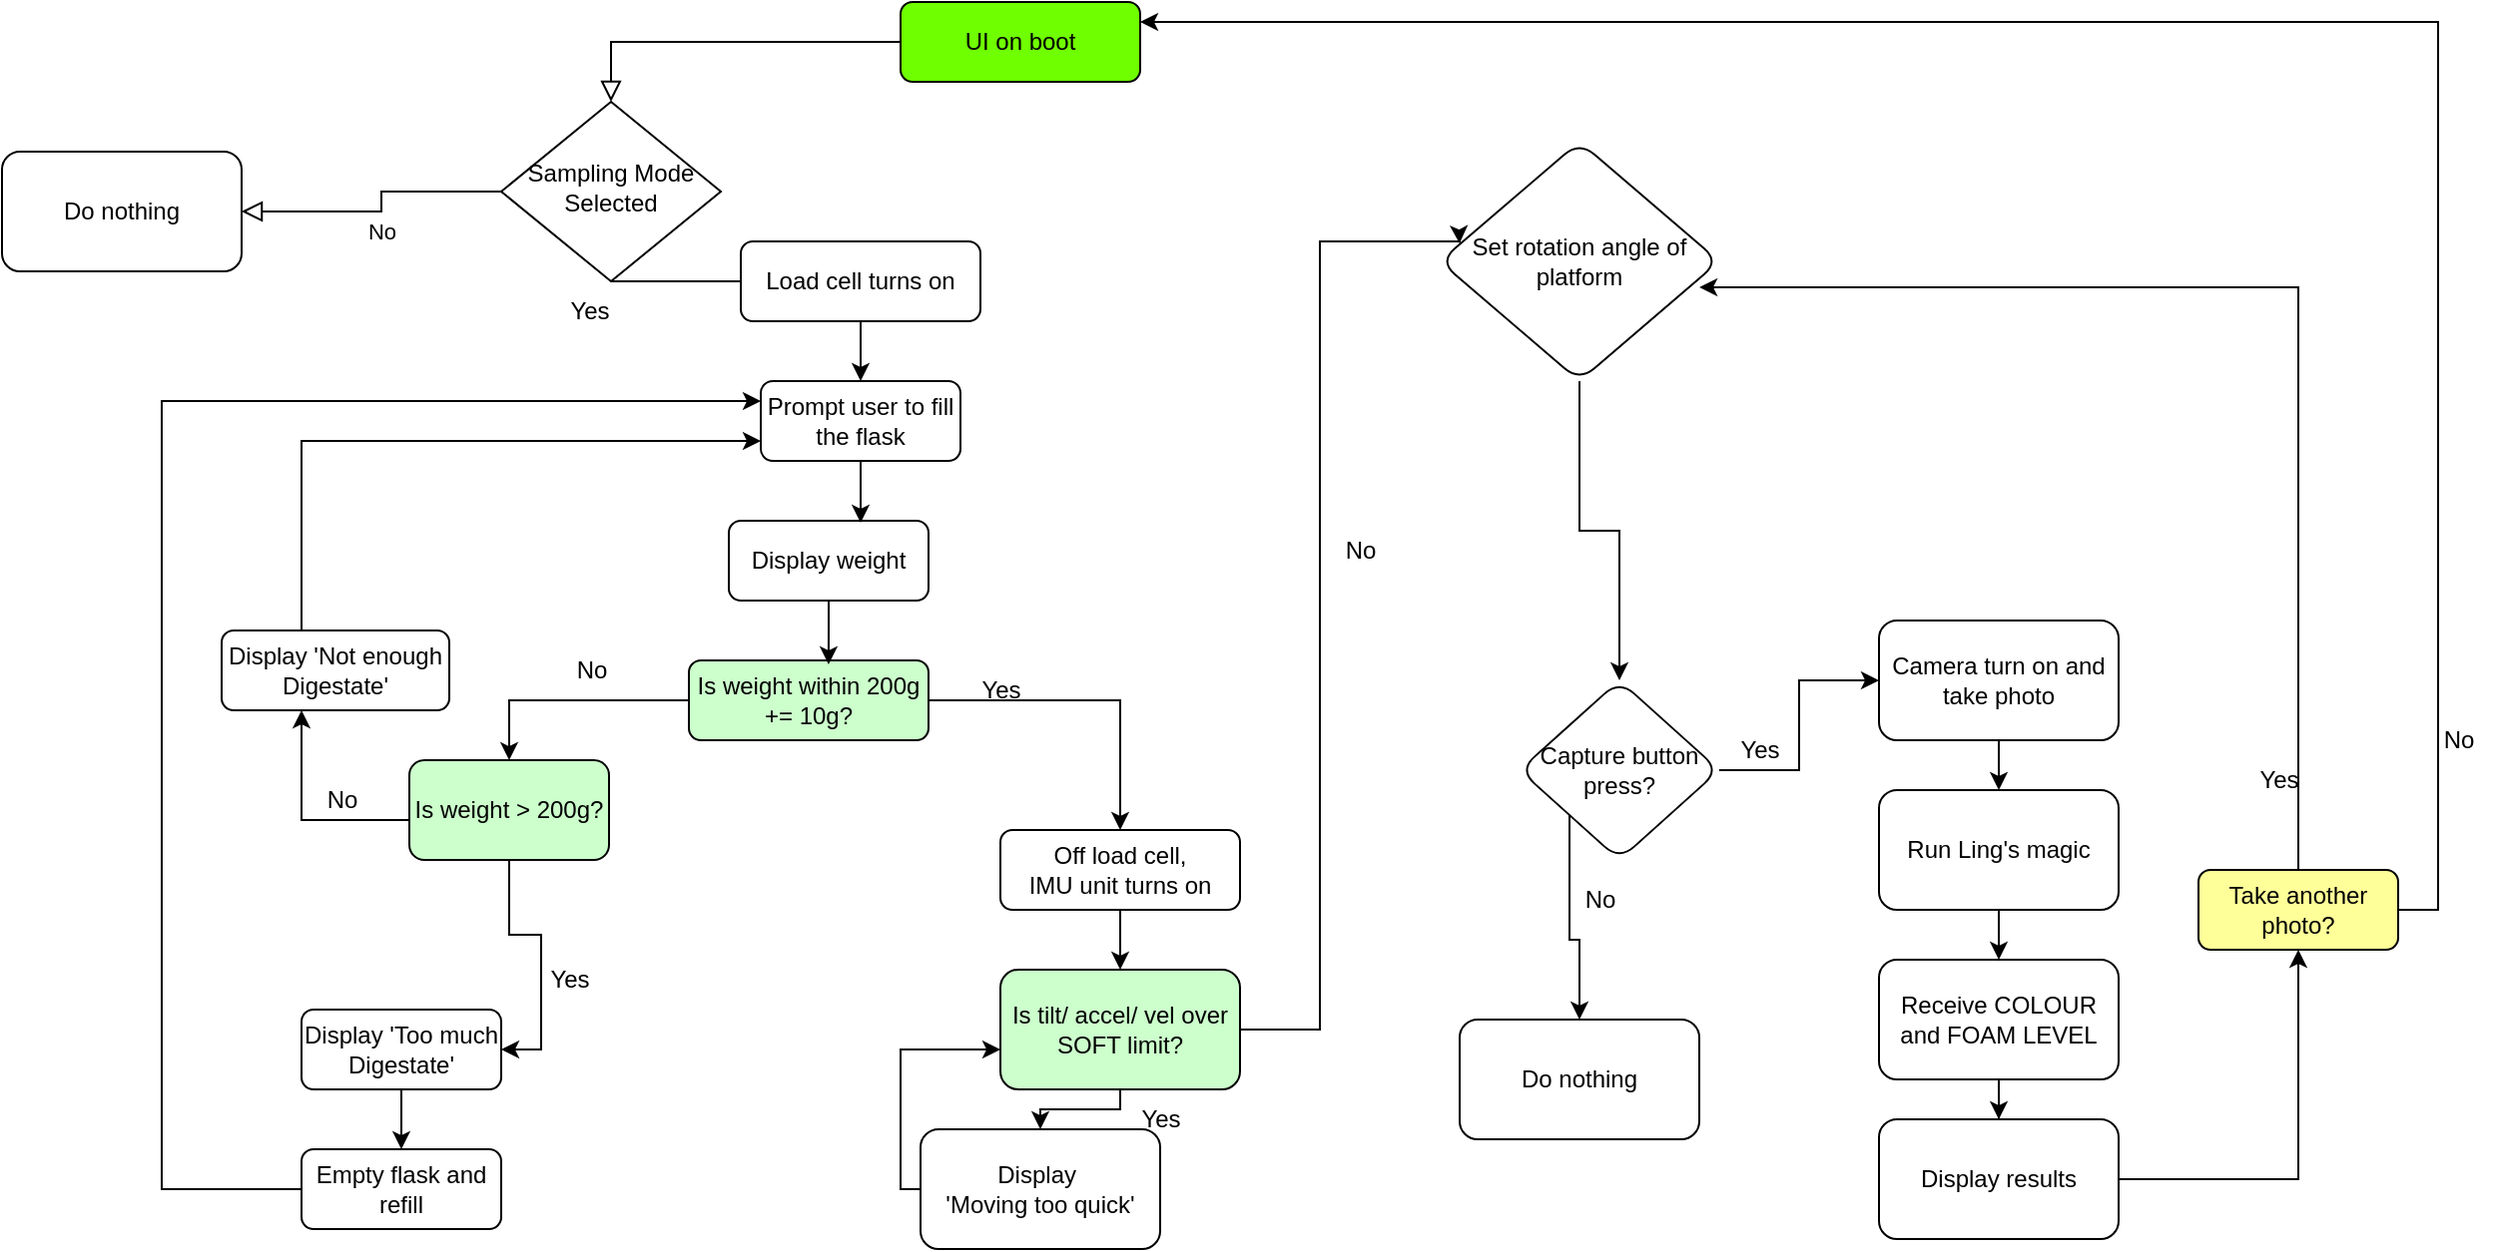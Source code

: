 <mxfile version="20.3.6" type="device"><diagram id="C5RBs43oDa-KdzZeNtuy" name="Page-1"><mxGraphModel dx="1421" dy="786" grid="1" gridSize="10" guides="1" tooltips="1" connect="1" arrows="1" fold="1" page="1" pageScale="1" pageWidth="827" pageHeight="1169" math="0" shadow="0"><root><mxCell id="WIyWlLk6GJQsqaUBKTNV-0"/><mxCell id="WIyWlLk6GJQsqaUBKTNV-1" parent="WIyWlLk6GJQsqaUBKTNV-0"/><mxCell id="WIyWlLk6GJQsqaUBKTNV-2" value="" style="rounded=0;html=1;jettySize=auto;orthogonalLoop=1;fontSize=11;endArrow=block;endFill=0;endSize=8;strokeWidth=1;shadow=0;labelBackgroundColor=none;edgeStyle=orthogonalEdgeStyle;" parent="WIyWlLk6GJQsqaUBKTNV-1" source="WIyWlLk6GJQsqaUBKTNV-3" target="WIyWlLk6GJQsqaUBKTNV-6" edge="1"><mxGeometry relative="1" as="geometry"/></mxCell><mxCell id="WIyWlLk6GJQsqaUBKTNV-3" value="UI on boot" style="rounded=1;whiteSpace=wrap;html=1;fontSize=12;glass=0;strokeWidth=1;shadow=0;fillColor=#6FFF00;" parent="WIyWlLk6GJQsqaUBKTNV-1" vertex="1"><mxGeometry x="650" y="90" width="120" height="40" as="geometry"/></mxCell><mxCell id="WIyWlLk6GJQsqaUBKTNV-5" value="No" style="edgeStyle=orthogonalEdgeStyle;rounded=0;html=1;jettySize=auto;orthogonalLoop=1;fontSize=11;endArrow=block;endFill=0;endSize=8;strokeWidth=1;shadow=0;labelBackgroundColor=none;entryX=1;entryY=0.5;entryDx=0;entryDy=0;" parent="WIyWlLk6GJQsqaUBKTNV-1" source="WIyWlLk6GJQsqaUBKTNV-6" target="CLaUOM5KJfuJTvxzWpVy-11" edge="1"><mxGeometry y="10" relative="1" as="geometry"><mxPoint as="offset"/><Array as="points"><mxPoint x="390" y="185"/><mxPoint x="390" y="195"/></Array><mxPoint x="350" y="260" as="targetPoint"/></mxGeometry></mxCell><mxCell id="WIyWlLk6GJQsqaUBKTNV-6" value="Sampling Mode Selected" style="rhombus;whiteSpace=wrap;html=1;shadow=0;fontFamily=Helvetica;fontSize=12;align=center;strokeWidth=1;spacing=6;spacingTop=-4;" parent="WIyWlLk6GJQsqaUBKTNV-1" vertex="1"><mxGeometry x="450" y="140" width="110" height="90" as="geometry"/></mxCell><mxCell id="VFZt3qEP5rl9xNziF2kw-5" value="Yes" style="text;html=1;align=center;verticalAlign=middle;resizable=0;points=[];autosize=1;strokeColor=none;fillColor=none;" parent="WIyWlLk6GJQsqaUBKTNV-1" vertex="1"><mxGeometry x="474" y="230" width="40" height="30" as="geometry"/></mxCell><mxCell id="SoK5vtepGy54f455bsUk-5" style="edgeStyle=orthogonalEdgeStyle;rounded=0;orthogonalLoop=1;jettySize=auto;html=1;entryX=0.5;entryY=0;entryDx=0;entryDy=0;" edge="1" parent="WIyWlLk6GJQsqaUBKTNV-1" source="VFZt3qEP5rl9xNziF2kw-11" target="SoK5vtepGy54f455bsUk-1"><mxGeometry relative="1" as="geometry"/></mxCell><mxCell id="VFZt3qEP5rl9xNziF2kw-11" value="Load cell turns on" style="rounded=1;whiteSpace=wrap;html=1;fontSize=12;glass=0;strokeWidth=1;shadow=0;" parent="WIyWlLk6GJQsqaUBKTNV-1" vertex="1"><mxGeometry x="570" y="210" width="120" height="40" as="geometry"/></mxCell><mxCell id="VFZt3qEP5rl9xNziF2kw-27" value="" style="edgeStyle=orthogonalEdgeStyle;rounded=0;orthogonalLoop=1;jettySize=auto;html=1;" parent="WIyWlLk6GJQsqaUBKTNV-1" source="VFZt3qEP5rl9xNziF2kw-17" target="VFZt3qEP5rl9xNziF2kw-26" edge="1"><mxGeometry relative="1" as="geometry"/></mxCell><mxCell id="VFZt3qEP5rl9xNziF2kw-17" value="Off load cell,&lt;br&gt;IMU unit turns on" style="rounded=1;whiteSpace=wrap;html=1;fontSize=12;glass=0;strokeWidth=1;shadow=0;" parent="WIyWlLk6GJQsqaUBKTNV-1" vertex="1"><mxGeometry x="700" y="505" width="120" height="40" as="geometry"/></mxCell><mxCell id="CLaUOM5KJfuJTvxzWpVy-21" style="edgeStyle=orthogonalEdgeStyle;rounded=0;orthogonalLoop=1;jettySize=auto;html=1;entryX=0.5;entryY=0;entryDx=0;entryDy=0;" parent="WIyWlLk6GJQsqaUBKTNV-1" source="VFZt3qEP5rl9xNziF2kw-20" target="CLaUOM5KJfuJTvxzWpVy-0" edge="1"><mxGeometry relative="1" as="geometry"/></mxCell><mxCell id="CLaUOM5KJfuJTvxzWpVy-23" style="edgeStyle=orthogonalEdgeStyle;rounded=0;orthogonalLoop=1;jettySize=auto;html=1;" parent="WIyWlLk6GJQsqaUBKTNV-1" source="VFZt3qEP5rl9xNziF2kw-20" target="VFZt3qEP5rl9xNziF2kw-17" edge="1"><mxGeometry relative="1" as="geometry"/></mxCell><mxCell id="VFZt3qEP5rl9xNziF2kw-20" value="Is weight within 200g += 10g?" style="rounded=1;whiteSpace=wrap;html=1;fontSize=12;glass=0;strokeWidth=1;shadow=0;fillColor=#CCFFCC;" parent="WIyWlLk6GJQsqaUBKTNV-1" vertex="1"><mxGeometry x="544" y="420" width="120" height="40" as="geometry"/></mxCell><mxCell id="VFZt3qEP5rl9xNziF2kw-22" value="Yes" style="text;html=1;align=center;verticalAlign=middle;resizable=0;points=[];autosize=1;strokeColor=none;fillColor=none;" parent="WIyWlLk6GJQsqaUBKTNV-1" vertex="1"><mxGeometry x="680" y="420" width="40" height="30" as="geometry"/></mxCell><mxCell id="CLaUOM5KJfuJTvxzWpVy-44" style="edgeStyle=orthogonalEdgeStyle;rounded=0;orthogonalLoop=1;jettySize=auto;html=1;entryX=0.5;entryY=0;entryDx=0;entryDy=0;" parent="WIyWlLk6GJQsqaUBKTNV-1" source="VFZt3qEP5rl9xNziF2kw-23" target="CLaUOM5KJfuJTvxzWpVy-43" edge="1"><mxGeometry relative="1" as="geometry"/></mxCell><mxCell id="VFZt3qEP5rl9xNziF2kw-23" value="Display 'Too much Digestate'" style="rounded=1;whiteSpace=wrap;html=1;fontSize=12;glass=0;strokeWidth=1;shadow=0;" parent="WIyWlLk6GJQsqaUBKTNV-1" vertex="1"><mxGeometry x="350" y="595" width="100" height="40" as="geometry"/></mxCell><mxCell id="VFZt3qEP5rl9xNziF2kw-25" value="No" style="text;html=1;align=center;verticalAlign=middle;resizable=0;points=[];autosize=1;strokeColor=none;fillColor=none;" parent="WIyWlLk6GJQsqaUBKTNV-1" vertex="1"><mxGeometry x="475" y="410" width="40" height="30" as="geometry"/></mxCell><mxCell id="CLaUOM5KJfuJTvxzWpVy-31" style="edgeStyle=orthogonalEdgeStyle;rounded=0;orthogonalLoop=1;jettySize=auto;html=1;exitX=0.5;exitY=1;exitDx=0;exitDy=0;entryX=0.5;entryY=0;entryDx=0;entryDy=0;" parent="WIyWlLk6GJQsqaUBKTNV-1" source="VFZt3qEP5rl9xNziF2kw-26" target="VFZt3qEP5rl9xNziF2kw-28" edge="1"><mxGeometry relative="1" as="geometry"><Array as="points"><mxPoint x="760" y="645"/><mxPoint x="720" y="645"/></Array></mxGeometry></mxCell><mxCell id="SoK5vtepGy54f455bsUk-4" style="edgeStyle=orthogonalEdgeStyle;rounded=0;orthogonalLoop=1;jettySize=auto;html=1;entryX=0.071;entryY=0.425;entryDx=0;entryDy=0;entryPerimeter=0;" edge="1" parent="WIyWlLk6GJQsqaUBKTNV-1" source="VFZt3qEP5rl9xNziF2kw-26" target="CLaUOM5KJfuJTvxzWpVy-34"><mxGeometry relative="1" as="geometry"><mxPoint x="870" y="210" as="targetPoint"/><Array as="points"><mxPoint x="860" y="605"/><mxPoint x="860" y="210"/></Array></mxGeometry></mxCell><mxCell id="VFZt3qEP5rl9xNziF2kw-26" value="Is tilt/ accel/ vel over SOFT limit?" style="whiteSpace=wrap;html=1;rounded=1;glass=0;strokeWidth=1;shadow=0;fillColor=#CCFFCC;" parent="WIyWlLk6GJQsqaUBKTNV-1" vertex="1"><mxGeometry x="700" y="575" width="120" height="60" as="geometry"/></mxCell><mxCell id="CLaUOM5KJfuJTvxzWpVy-39" style="edgeStyle=orthogonalEdgeStyle;rounded=0;orthogonalLoop=1;jettySize=auto;html=1;entryX=0;entryY=0.667;entryDx=0;entryDy=0;entryPerimeter=0;" parent="WIyWlLk6GJQsqaUBKTNV-1" source="VFZt3qEP5rl9xNziF2kw-28" target="VFZt3qEP5rl9xNziF2kw-26" edge="1"><mxGeometry relative="1" as="geometry"><mxPoint x="650" y="615" as="targetPoint"/><Array as="points"><mxPoint x="650" y="685"/><mxPoint x="650" y="615"/></Array></mxGeometry></mxCell><mxCell id="VFZt3qEP5rl9xNziF2kw-28" value="Display&amp;nbsp;&lt;br&gt;'Moving too quick'" style="whiteSpace=wrap;html=1;rounded=1;glass=0;strokeWidth=1;shadow=0;fontStyle=0" parent="WIyWlLk6GJQsqaUBKTNV-1" vertex="1"><mxGeometry x="660" y="655" width="120" height="60" as="geometry"/></mxCell><mxCell id="VFZt3qEP5rl9xNziF2kw-30" value="Yes" style="text;html=1;align=center;verticalAlign=middle;resizable=0;points=[];autosize=1;strokeColor=none;fillColor=none;" parent="WIyWlLk6GJQsqaUBKTNV-1" vertex="1"><mxGeometry x="760" y="635" width="40" height="30" as="geometry"/></mxCell><mxCell id="VFZt3qEP5rl9xNziF2kw-34" value="" style="edgeStyle=orthogonalEdgeStyle;rounded=0;orthogonalLoop=1;jettySize=auto;html=1;" parent="WIyWlLk6GJQsqaUBKTNV-1" source="VFZt3qEP5rl9xNziF2kw-31" target="VFZt3qEP5rl9xNziF2kw-33" edge="1"><mxGeometry relative="1" as="geometry"/></mxCell><mxCell id="VFZt3qEP5rl9xNziF2kw-31" value="Camera turn on and take photo" style="rounded=1;whiteSpace=wrap;html=1;glass=0;strokeWidth=1;shadow=0;" parent="WIyWlLk6GJQsqaUBKTNV-1" vertex="1"><mxGeometry x="1140" y="400" width="120" height="60" as="geometry"/></mxCell><mxCell id="VFZt3qEP5rl9xNziF2kw-36" value="" style="edgeStyle=orthogonalEdgeStyle;rounded=0;orthogonalLoop=1;jettySize=auto;html=1;" parent="WIyWlLk6GJQsqaUBKTNV-1" source="VFZt3qEP5rl9xNziF2kw-33" target="VFZt3qEP5rl9xNziF2kw-35" edge="1"><mxGeometry relative="1" as="geometry"/></mxCell><mxCell id="VFZt3qEP5rl9xNziF2kw-33" value="Run Ling's magic" style="rounded=1;whiteSpace=wrap;html=1;glass=0;strokeWidth=1;shadow=0;" parent="WIyWlLk6GJQsqaUBKTNV-1" vertex="1"><mxGeometry x="1140" y="485" width="120" height="60" as="geometry"/></mxCell><mxCell id="VFZt3qEP5rl9xNziF2kw-48" value="" style="edgeStyle=orthogonalEdgeStyle;rounded=0;orthogonalLoop=1;jettySize=auto;html=1;" parent="WIyWlLk6GJQsqaUBKTNV-1" source="VFZt3qEP5rl9xNziF2kw-35" target="VFZt3qEP5rl9xNziF2kw-47" edge="1"><mxGeometry relative="1" as="geometry"/></mxCell><mxCell id="VFZt3qEP5rl9xNziF2kw-35" value="Receive COLOUR&lt;br&gt;and FOAM LEVEL" style="rounded=1;whiteSpace=wrap;html=1;glass=0;strokeWidth=1;shadow=0;" parent="WIyWlLk6GJQsqaUBKTNV-1" vertex="1"><mxGeometry x="1140" y="570" width="120" height="60" as="geometry"/></mxCell><mxCell id="CLaUOM5KJfuJTvxzWpVy-32" style="edgeStyle=orthogonalEdgeStyle;rounded=0;orthogonalLoop=1;jettySize=auto;html=1;entryX=0;entryY=0.5;entryDx=0;entryDy=0;" parent="WIyWlLk6GJQsqaUBKTNV-1" source="VFZt3qEP5rl9xNziF2kw-40" target="VFZt3qEP5rl9xNziF2kw-31" edge="1"><mxGeometry relative="1" as="geometry"/></mxCell><mxCell id="CLaUOM5KJfuJTvxzWpVy-33" style="edgeStyle=orthogonalEdgeStyle;rounded=0;orthogonalLoop=1;jettySize=auto;html=1;exitX=0;exitY=1;exitDx=0;exitDy=0;" parent="WIyWlLk6GJQsqaUBKTNV-1" source="VFZt3qEP5rl9xNziF2kw-40" target="VFZt3qEP5rl9xNziF2kw-43" edge="1"><mxGeometry relative="1" as="geometry"/></mxCell><mxCell id="VFZt3qEP5rl9xNziF2kw-40" value="Capture button press?" style="rhombus;whiteSpace=wrap;html=1;rounded=1;glass=0;strokeWidth=1;shadow=0;" parent="WIyWlLk6GJQsqaUBKTNV-1" vertex="1"><mxGeometry x="960" y="430" width="100" height="90" as="geometry"/></mxCell><mxCell id="VFZt3qEP5rl9xNziF2kw-43" value="Do nothing" style="rounded=1;whiteSpace=wrap;html=1;glass=0;strokeWidth=1;shadow=0;" parent="WIyWlLk6GJQsqaUBKTNV-1" vertex="1"><mxGeometry x="930" y="600" width="120" height="60" as="geometry"/></mxCell><mxCell id="VFZt3qEP5rl9xNziF2kw-45" value="Yes" style="text;html=1;align=center;verticalAlign=middle;resizable=0;points=[];autosize=1;strokeColor=none;fillColor=none;" parent="WIyWlLk6GJQsqaUBKTNV-1" vertex="1"><mxGeometry x="1060" y="450" width="40" height="30" as="geometry"/></mxCell><mxCell id="CLaUOM5KJfuJTvxzWpVy-51" style="edgeStyle=orthogonalEdgeStyle;rounded=0;orthogonalLoop=1;jettySize=auto;html=1;entryX=0.5;entryY=1;entryDx=0;entryDy=0;" parent="WIyWlLk6GJQsqaUBKTNV-1" source="VFZt3qEP5rl9xNziF2kw-47" target="CLaUOM5KJfuJTvxzWpVy-46" edge="1"><mxGeometry relative="1" as="geometry"><mxPoint x="1390" y="680" as="targetPoint"/></mxGeometry></mxCell><mxCell id="VFZt3qEP5rl9xNziF2kw-47" value="Display results" style="rounded=1;whiteSpace=wrap;html=1;glass=0;strokeWidth=1;shadow=0;" parent="WIyWlLk6GJQsqaUBKTNV-1" vertex="1"><mxGeometry x="1140" y="650" width="120" height="60" as="geometry"/></mxCell><mxCell id="SoK5vtepGy54f455bsUk-11" style="edgeStyle=orthogonalEdgeStyle;rounded=0;orthogonalLoop=1;jettySize=auto;html=1;" edge="1" parent="WIyWlLk6GJQsqaUBKTNV-1" source="CLaUOM5KJfuJTvxzWpVy-0" target="CLaUOM5KJfuJTvxzWpVy-5"><mxGeometry relative="1" as="geometry"><mxPoint x="350" y="495" as="targetPoint"/><Array as="points"><mxPoint x="350" y="500"/></Array></mxGeometry></mxCell><mxCell id="SoK5vtepGy54f455bsUk-13" style="edgeStyle=orthogonalEdgeStyle;rounded=0;orthogonalLoop=1;jettySize=auto;html=1;entryX=1;entryY=0.5;entryDx=0;entryDy=0;" edge="1" parent="WIyWlLk6GJQsqaUBKTNV-1" source="CLaUOM5KJfuJTvxzWpVy-0" target="VFZt3qEP5rl9xNziF2kw-23"><mxGeometry relative="1" as="geometry"><mxPoint x="470" y="620" as="targetPoint"/></mxGeometry></mxCell><mxCell id="CLaUOM5KJfuJTvxzWpVy-0" value="Is weight &amp;gt; 200g?" style="rounded=1;whiteSpace=wrap;html=1;fillColor=#CCFFCC;" parent="WIyWlLk6GJQsqaUBKTNV-1" vertex="1"><mxGeometry x="404" y="470" width="100" height="50" as="geometry"/></mxCell><mxCell id="CLaUOM5KJfuJTvxzWpVy-2" value="Yes" style="text;html=1;align=center;verticalAlign=middle;resizable=0;points=[];autosize=1;strokeColor=none;fillColor=none;" parent="WIyWlLk6GJQsqaUBKTNV-1" vertex="1"><mxGeometry x="464" y="565" width="40" height="30" as="geometry"/></mxCell><mxCell id="SoK5vtepGy54f455bsUk-12" style="edgeStyle=orthogonalEdgeStyle;rounded=0;orthogonalLoop=1;jettySize=auto;html=1;entryX=0;entryY=0.75;entryDx=0;entryDy=0;" edge="1" parent="WIyWlLk6GJQsqaUBKTNV-1" source="CLaUOM5KJfuJTvxzWpVy-5" target="SoK5vtepGy54f455bsUk-1"><mxGeometry relative="1" as="geometry"><mxPoint x="367" y="310" as="targetPoint"/><Array as="points"><mxPoint x="350" y="310"/></Array></mxGeometry></mxCell><mxCell id="CLaUOM5KJfuJTvxzWpVy-5" value="Display 'Not enough Digestate'" style="rounded=1;whiteSpace=wrap;html=1;fontSize=12;glass=0;strokeWidth=1;shadow=0;" parent="WIyWlLk6GJQsqaUBKTNV-1" vertex="1"><mxGeometry x="310" y="405" width="114" height="40" as="geometry"/></mxCell><mxCell id="CLaUOM5KJfuJTvxzWpVy-7" value="No" style="text;html=1;align=center;verticalAlign=middle;resizable=0;points=[];autosize=1;strokeColor=none;fillColor=none;" parent="WIyWlLk6GJQsqaUBKTNV-1" vertex="1"><mxGeometry x="350" y="475" width="40" height="30" as="geometry"/></mxCell><mxCell id="VFZt3qEP5rl9xNziF2kw-46" value="No" style="text;html=1;align=center;verticalAlign=middle;resizable=0;points=[];autosize=1;strokeColor=none;fillColor=none;" parent="WIyWlLk6GJQsqaUBKTNV-1" vertex="1"><mxGeometry x="980" y="525" width="40" height="30" as="geometry"/></mxCell><mxCell id="CLaUOM5KJfuJTvxzWpVy-9" value="" style="edgeStyle=orthogonalEdgeStyle;rounded=0;orthogonalLoop=1;jettySize=auto;html=1;entryX=0;entryY=0.5;entryDx=0;entryDy=0;endArrow=none;" parent="WIyWlLk6GJQsqaUBKTNV-1" source="WIyWlLk6GJQsqaUBKTNV-6" target="VFZt3qEP5rl9xNziF2kw-11" edge="1"><mxGeometry relative="1" as="geometry"><Array as="points"><mxPoint x="540" y="230"/><mxPoint x="540" y="230"/></Array><mxPoint x="405" y="270" as="sourcePoint"/><mxPoint x="760" y="270" as="targetPoint"/></mxGeometry></mxCell><mxCell id="CLaUOM5KJfuJTvxzWpVy-11" value="Do nothing" style="whiteSpace=wrap;html=1;rounded=1;glass=0;strokeWidth=1;shadow=0;" parent="WIyWlLk6GJQsqaUBKTNV-1" vertex="1"><mxGeometry x="200" y="165" width="120" height="60" as="geometry"/></mxCell><mxCell id="CLaUOM5KJfuJTvxzWpVy-35" style="edgeStyle=orthogonalEdgeStyle;rounded=0;orthogonalLoop=1;jettySize=auto;html=1;entryX=0.5;entryY=0;entryDx=0;entryDy=0;" parent="WIyWlLk6GJQsqaUBKTNV-1" source="CLaUOM5KJfuJTvxzWpVy-34" target="VFZt3qEP5rl9xNziF2kw-40" edge="1"><mxGeometry relative="1" as="geometry"/></mxCell><mxCell id="CLaUOM5KJfuJTvxzWpVy-34" value="Set rotation angle of platform" style="rhombus;whiteSpace=wrap;html=1;rounded=1;glass=0;strokeWidth=1;shadow=0;" parent="WIyWlLk6GJQsqaUBKTNV-1" vertex="1"><mxGeometry x="920" y="160" width="140" height="120" as="geometry"/></mxCell><mxCell id="CLaUOM5KJfuJTvxzWpVy-38" value="No" style="text;html=1;align=center;verticalAlign=middle;resizable=0;points=[];autosize=1;strokeColor=none;fillColor=none;" parent="WIyWlLk6GJQsqaUBKTNV-1" vertex="1"><mxGeometry x="860" y="350" width="40" height="30" as="geometry"/></mxCell><mxCell id="SoK5vtepGy54f455bsUk-10" style="edgeStyle=orthogonalEdgeStyle;rounded=0;orthogonalLoop=1;jettySize=auto;html=1;entryX=0;entryY=0.25;entryDx=0;entryDy=0;" edge="1" parent="WIyWlLk6GJQsqaUBKTNV-1" source="CLaUOM5KJfuJTvxzWpVy-43" target="SoK5vtepGy54f455bsUk-1"><mxGeometry relative="1" as="geometry"><mxPoint x="300" y="310" as="targetPoint"/><Array as="points"><mxPoint x="280" y="685"/><mxPoint x="280" y="290"/></Array></mxGeometry></mxCell><mxCell id="CLaUOM5KJfuJTvxzWpVy-43" value="Empty flask and refill" style="rounded=1;whiteSpace=wrap;html=1;fontSize=12;glass=0;strokeWidth=1;shadow=0;" parent="WIyWlLk6GJQsqaUBKTNV-1" vertex="1"><mxGeometry x="350" y="665" width="100" height="40" as="geometry"/></mxCell><mxCell id="CLaUOM5KJfuJTvxzWpVy-50" style="edgeStyle=orthogonalEdgeStyle;rounded=0;orthogonalLoop=1;jettySize=auto;html=1;entryX=0.929;entryY=0.608;entryDx=0;entryDy=0;entryPerimeter=0;" parent="WIyWlLk6GJQsqaUBKTNV-1" source="CLaUOM5KJfuJTvxzWpVy-46" target="CLaUOM5KJfuJTvxzWpVy-34" edge="1"><mxGeometry relative="1" as="geometry"><mxPoint x="1050" y="220" as="targetPoint"/><Array as="points"><mxPoint x="1350" y="233"/></Array></mxGeometry></mxCell><mxCell id="CLaUOM5KJfuJTvxzWpVy-52" style="edgeStyle=orthogonalEdgeStyle;rounded=0;orthogonalLoop=1;jettySize=auto;html=1;entryX=1;entryY=0.25;entryDx=0;entryDy=0;" parent="WIyWlLk6GJQsqaUBKTNV-1" source="CLaUOM5KJfuJTvxzWpVy-46" target="WIyWlLk6GJQsqaUBKTNV-3" edge="1"><mxGeometry relative="1" as="geometry"><mxPoint x="1420" y="110" as="targetPoint"/><Array as="points"><mxPoint x="1420" y="545"/><mxPoint x="1420" y="100"/></Array></mxGeometry></mxCell><mxCell id="CLaUOM5KJfuJTvxzWpVy-46" value="Take another photo?" style="rounded=1;whiteSpace=wrap;html=1;fontSize=12;glass=0;strokeWidth=1;shadow=0;fillColor=#FFFF99;" parent="WIyWlLk6GJQsqaUBKTNV-1" vertex="1"><mxGeometry x="1300" y="525" width="100" height="40" as="geometry"/></mxCell><mxCell id="CLaUOM5KJfuJTvxzWpVy-49" value="Yes" style="text;html=1;align=center;verticalAlign=middle;resizable=0;points=[];autosize=1;strokeColor=none;fillColor=none;" parent="WIyWlLk6GJQsqaUBKTNV-1" vertex="1"><mxGeometry x="1320" y="465" width="40" height="30" as="geometry"/></mxCell><mxCell id="CLaUOM5KJfuJTvxzWpVy-53" value="No" style="text;html=1;align=center;verticalAlign=middle;resizable=0;points=[];autosize=1;strokeColor=none;fillColor=none;" parent="WIyWlLk6GJQsqaUBKTNV-1" vertex="1"><mxGeometry x="1410" y="445" width="40" height="30" as="geometry"/></mxCell><mxCell id="SoK5vtepGy54f455bsUk-8" style="edgeStyle=orthogonalEdgeStyle;rounded=0;orthogonalLoop=1;jettySize=auto;html=1;entryX=0.583;entryY=0.05;entryDx=0;entryDy=0;entryPerimeter=0;" edge="1" parent="WIyWlLk6GJQsqaUBKTNV-1" source="SoK5vtepGy54f455bsUk-0" target="VFZt3qEP5rl9xNziF2kw-20"><mxGeometry relative="1" as="geometry"/></mxCell><mxCell id="SoK5vtepGy54f455bsUk-0" value="Display weight" style="whiteSpace=wrap;html=1;rounded=1;glass=0;strokeWidth=1;shadow=0;" vertex="1" parent="WIyWlLk6GJQsqaUBKTNV-1"><mxGeometry x="564" y="350" width="100" height="40" as="geometry"/></mxCell><mxCell id="SoK5vtepGy54f455bsUk-6" style="edgeStyle=orthogonalEdgeStyle;rounded=0;orthogonalLoop=1;jettySize=auto;html=1;entryX=0.66;entryY=0.025;entryDx=0;entryDy=0;entryPerimeter=0;" edge="1" parent="WIyWlLk6GJQsqaUBKTNV-1" source="SoK5vtepGy54f455bsUk-1" target="SoK5vtepGy54f455bsUk-0"><mxGeometry relative="1" as="geometry"/></mxCell><mxCell id="SoK5vtepGy54f455bsUk-1" value="Prompt user to fill the flask" style="whiteSpace=wrap;html=1;rounded=1;glass=0;strokeWidth=1;shadow=0;" vertex="1" parent="WIyWlLk6GJQsqaUBKTNV-1"><mxGeometry x="580" y="280" width="100" height="40" as="geometry"/></mxCell></root></mxGraphModel></diagram></mxfile>